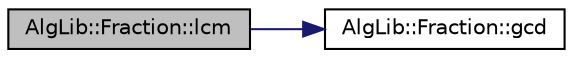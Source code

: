 digraph "AlgLib::Fraction::lcm"
{
  edge [fontname="Helvetica",fontsize="10",labelfontname="Helvetica",labelfontsize="10"];
  node [fontname="Helvetica",fontsize="10",shape=record];
  rankdir="LR";
  Node1 [label="AlgLib::Fraction::lcm",height=0.2,width=0.4,color="black", fillcolor="grey75", style="filled", fontcolor="black"];
  Node1 -> Node2 [color="midnightblue",fontsize="10",style="solid",fontname="Helvetica"];
  Node2 [label="AlgLib::Fraction::gcd",height=0.2,width=0.4,color="black", fillcolor="white", style="filled",URL="$class_alg_lib_1_1_fraction.html#ab63e88e7785efe993305ff803e35efa2"];
}
